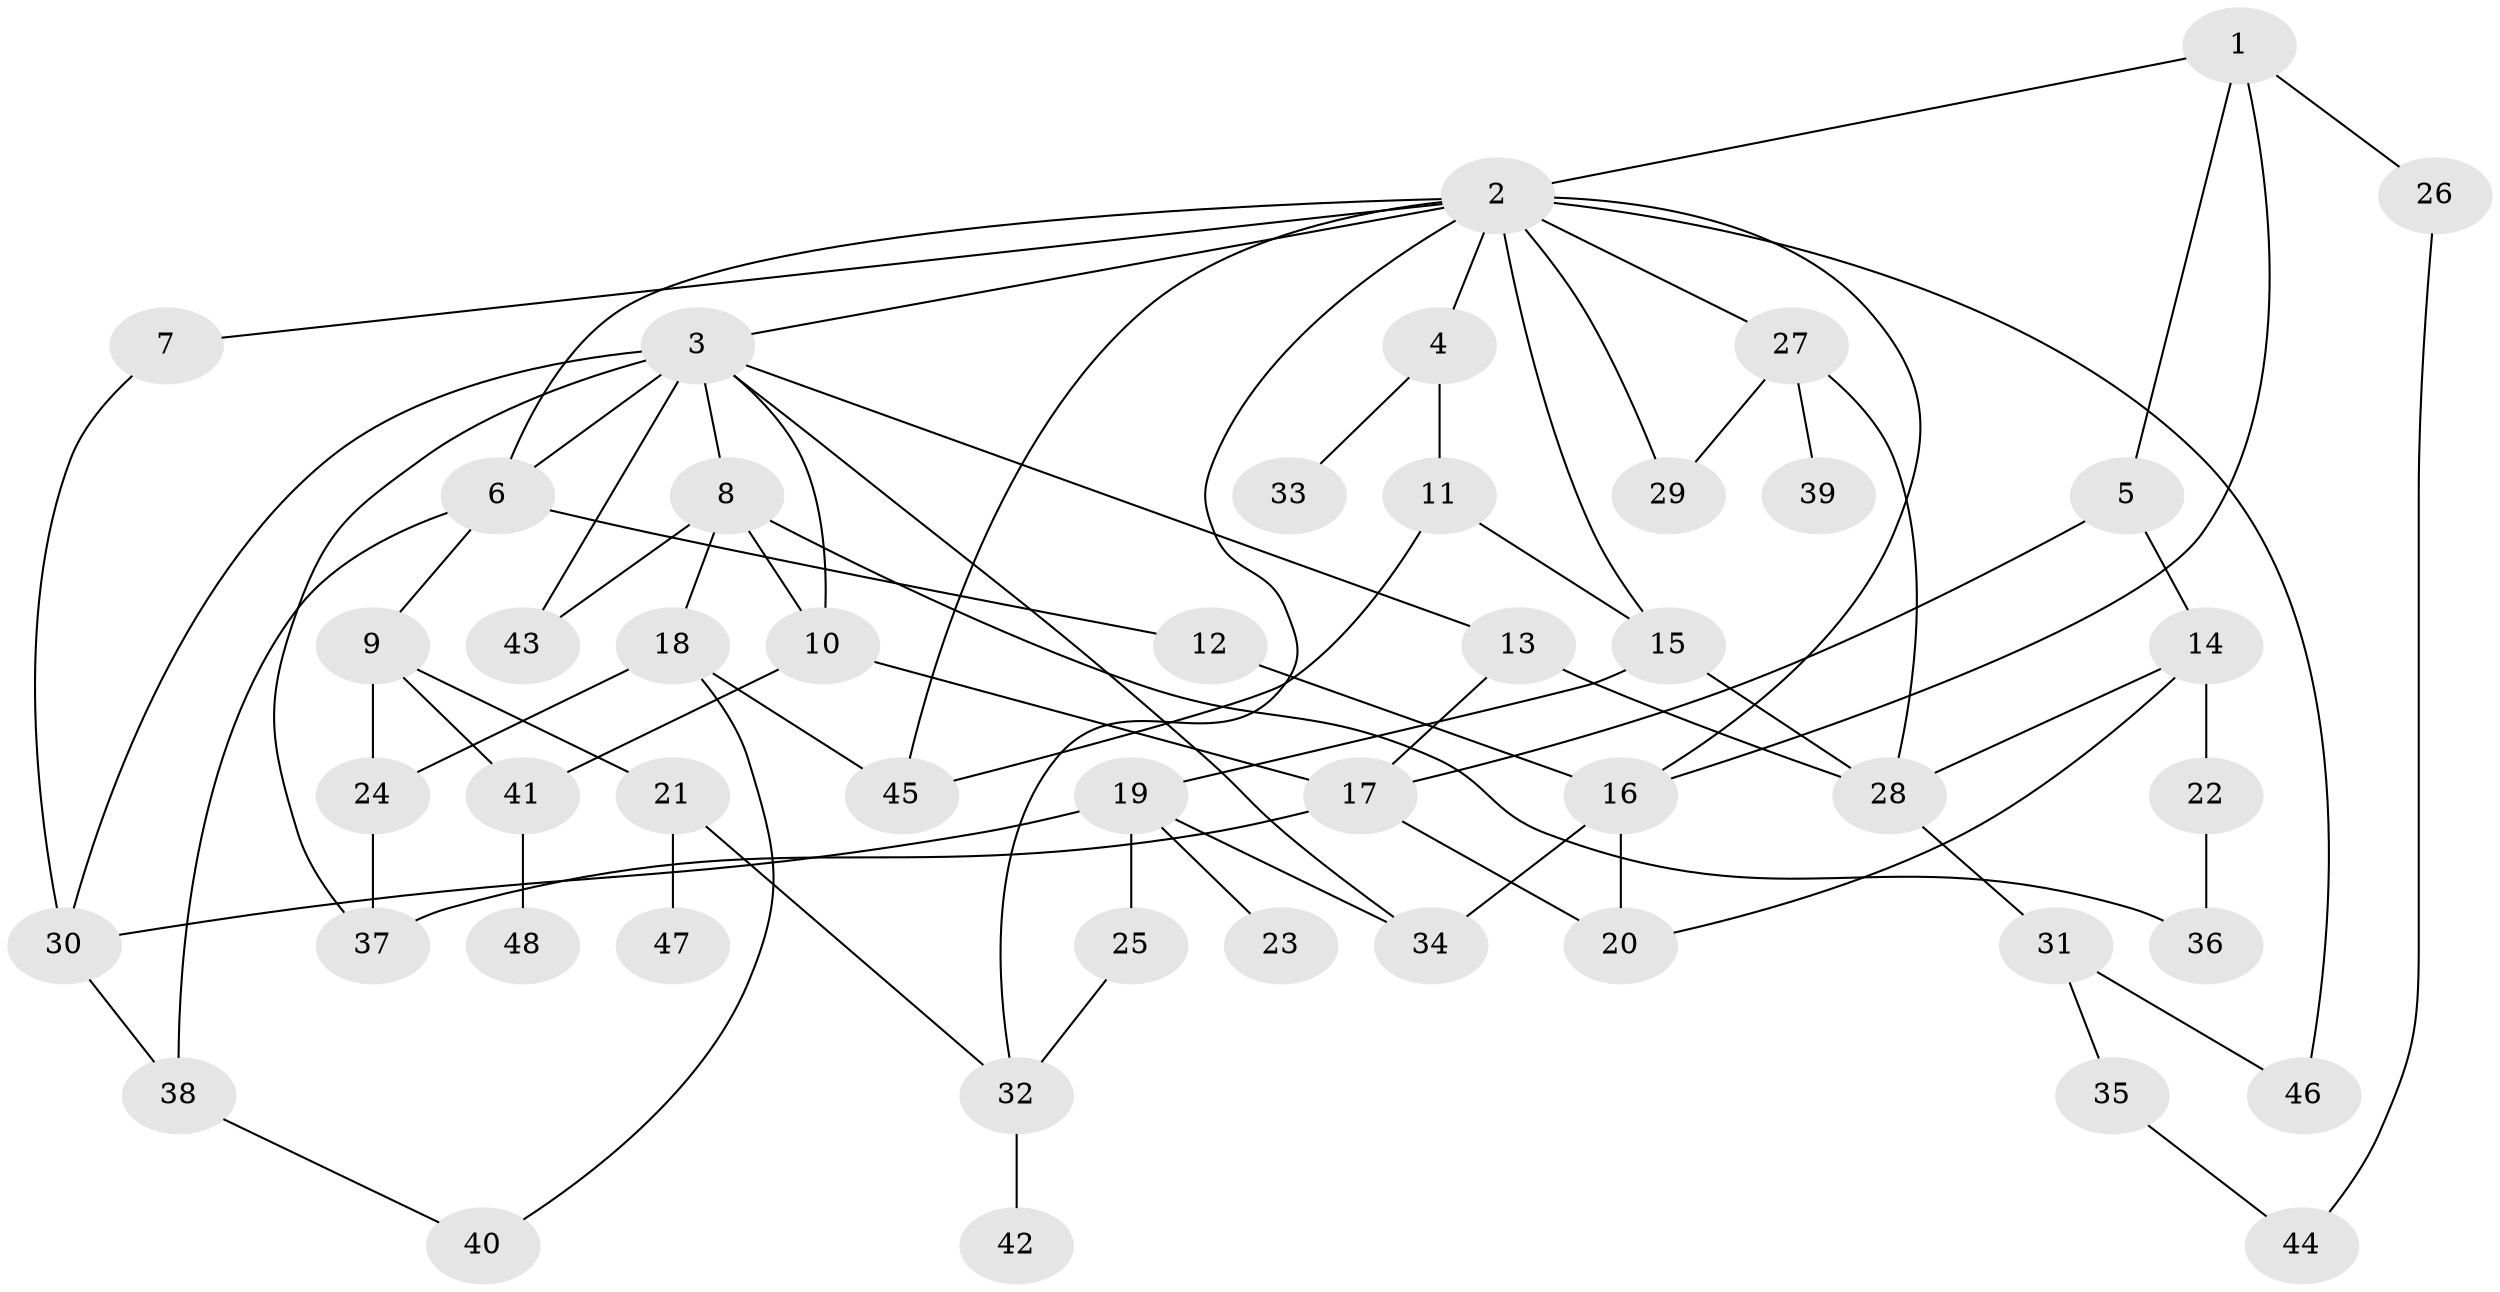 // original degree distribution, {5: 0.06315789473684211, 12: 0.010526315789473684, 3: 0.21052631578947367, 6: 0.031578947368421054, 2: 0.3368421052631579, 4: 0.1368421052631579, 1: 0.21052631578947367}
// Generated by graph-tools (version 1.1) at 2025/34/03/09/25 02:34:34]
// undirected, 48 vertices, 78 edges
graph export_dot {
graph [start="1"]
  node [color=gray90,style=filled];
  1;
  2;
  3;
  4;
  5;
  6;
  7;
  8;
  9;
  10;
  11;
  12;
  13;
  14;
  15;
  16;
  17;
  18;
  19;
  20;
  21;
  22;
  23;
  24;
  25;
  26;
  27;
  28;
  29;
  30;
  31;
  32;
  33;
  34;
  35;
  36;
  37;
  38;
  39;
  40;
  41;
  42;
  43;
  44;
  45;
  46;
  47;
  48;
  1 -- 2 [weight=1.0];
  1 -- 5 [weight=1.0];
  1 -- 16 [weight=1.0];
  1 -- 26 [weight=1.0];
  2 -- 3 [weight=1.0];
  2 -- 4 [weight=1.0];
  2 -- 6 [weight=1.0];
  2 -- 7 [weight=1.0];
  2 -- 15 [weight=1.0];
  2 -- 16 [weight=1.0];
  2 -- 27 [weight=1.0];
  2 -- 29 [weight=1.0];
  2 -- 32 [weight=1.0];
  2 -- 45 [weight=1.0];
  2 -- 46 [weight=1.0];
  3 -- 6 [weight=2.0];
  3 -- 8 [weight=1.0];
  3 -- 10 [weight=1.0];
  3 -- 13 [weight=1.0];
  3 -- 30 [weight=1.0];
  3 -- 34 [weight=1.0];
  3 -- 37 [weight=1.0];
  3 -- 43 [weight=1.0];
  4 -- 11 [weight=1.0];
  4 -- 33 [weight=1.0];
  5 -- 14 [weight=1.0];
  5 -- 17 [weight=1.0];
  6 -- 9 [weight=1.0];
  6 -- 12 [weight=2.0];
  6 -- 38 [weight=1.0];
  7 -- 30 [weight=1.0];
  8 -- 10 [weight=1.0];
  8 -- 18 [weight=1.0];
  8 -- 36 [weight=1.0];
  8 -- 43 [weight=1.0];
  9 -- 21 [weight=2.0];
  9 -- 24 [weight=1.0];
  9 -- 41 [weight=1.0];
  10 -- 17 [weight=1.0];
  10 -- 41 [weight=1.0];
  11 -- 15 [weight=1.0];
  11 -- 45 [weight=1.0];
  12 -- 16 [weight=1.0];
  13 -- 17 [weight=1.0];
  13 -- 28 [weight=2.0];
  14 -- 20 [weight=1.0];
  14 -- 22 [weight=1.0];
  14 -- 28 [weight=1.0];
  15 -- 19 [weight=1.0];
  15 -- 28 [weight=1.0];
  16 -- 20 [weight=1.0];
  16 -- 34 [weight=1.0];
  17 -- 20 [weight=1.0];
  17 -- 37 [weight=1.0];
  18 -- 24 [weight=1.0];
  18 -- 40 [weight=1.0];
  18 -- 45 [weight=1.0];
  19 -- 23 [weight=1.0];
  19 -- 25 [weight=1.0];
  19 -- 30 [weight=1.0];
  19 -- 34 [weight=1.0];
  21 -- 32 [weight=1.0];
  21 -- 47 [weight=1.0];
  22 -- 36 [weight=1.0];
  24 -- 37 [weight=1.0];
  25 -- 32 [weight=1.0];
  26 -- 44 [weight=1.0];
  27 -- 28 [weight=1.0];
  27 -- 29 [weight=1.0];
  27 -- 39 [weight=1.0];
  28 -- 31 [weight=1.0];
  30 -- 38 [weight=1.0];
  31 -- 35 [weight=1.0];
  31 -- 46 [weight=1.0];
  32 -- 42 [weight=1.0];
  35 -- 44 [weight=1.0];
  38 -- 40 [weight=1.0];
  41 -- 48 [weight=1.0];
}
